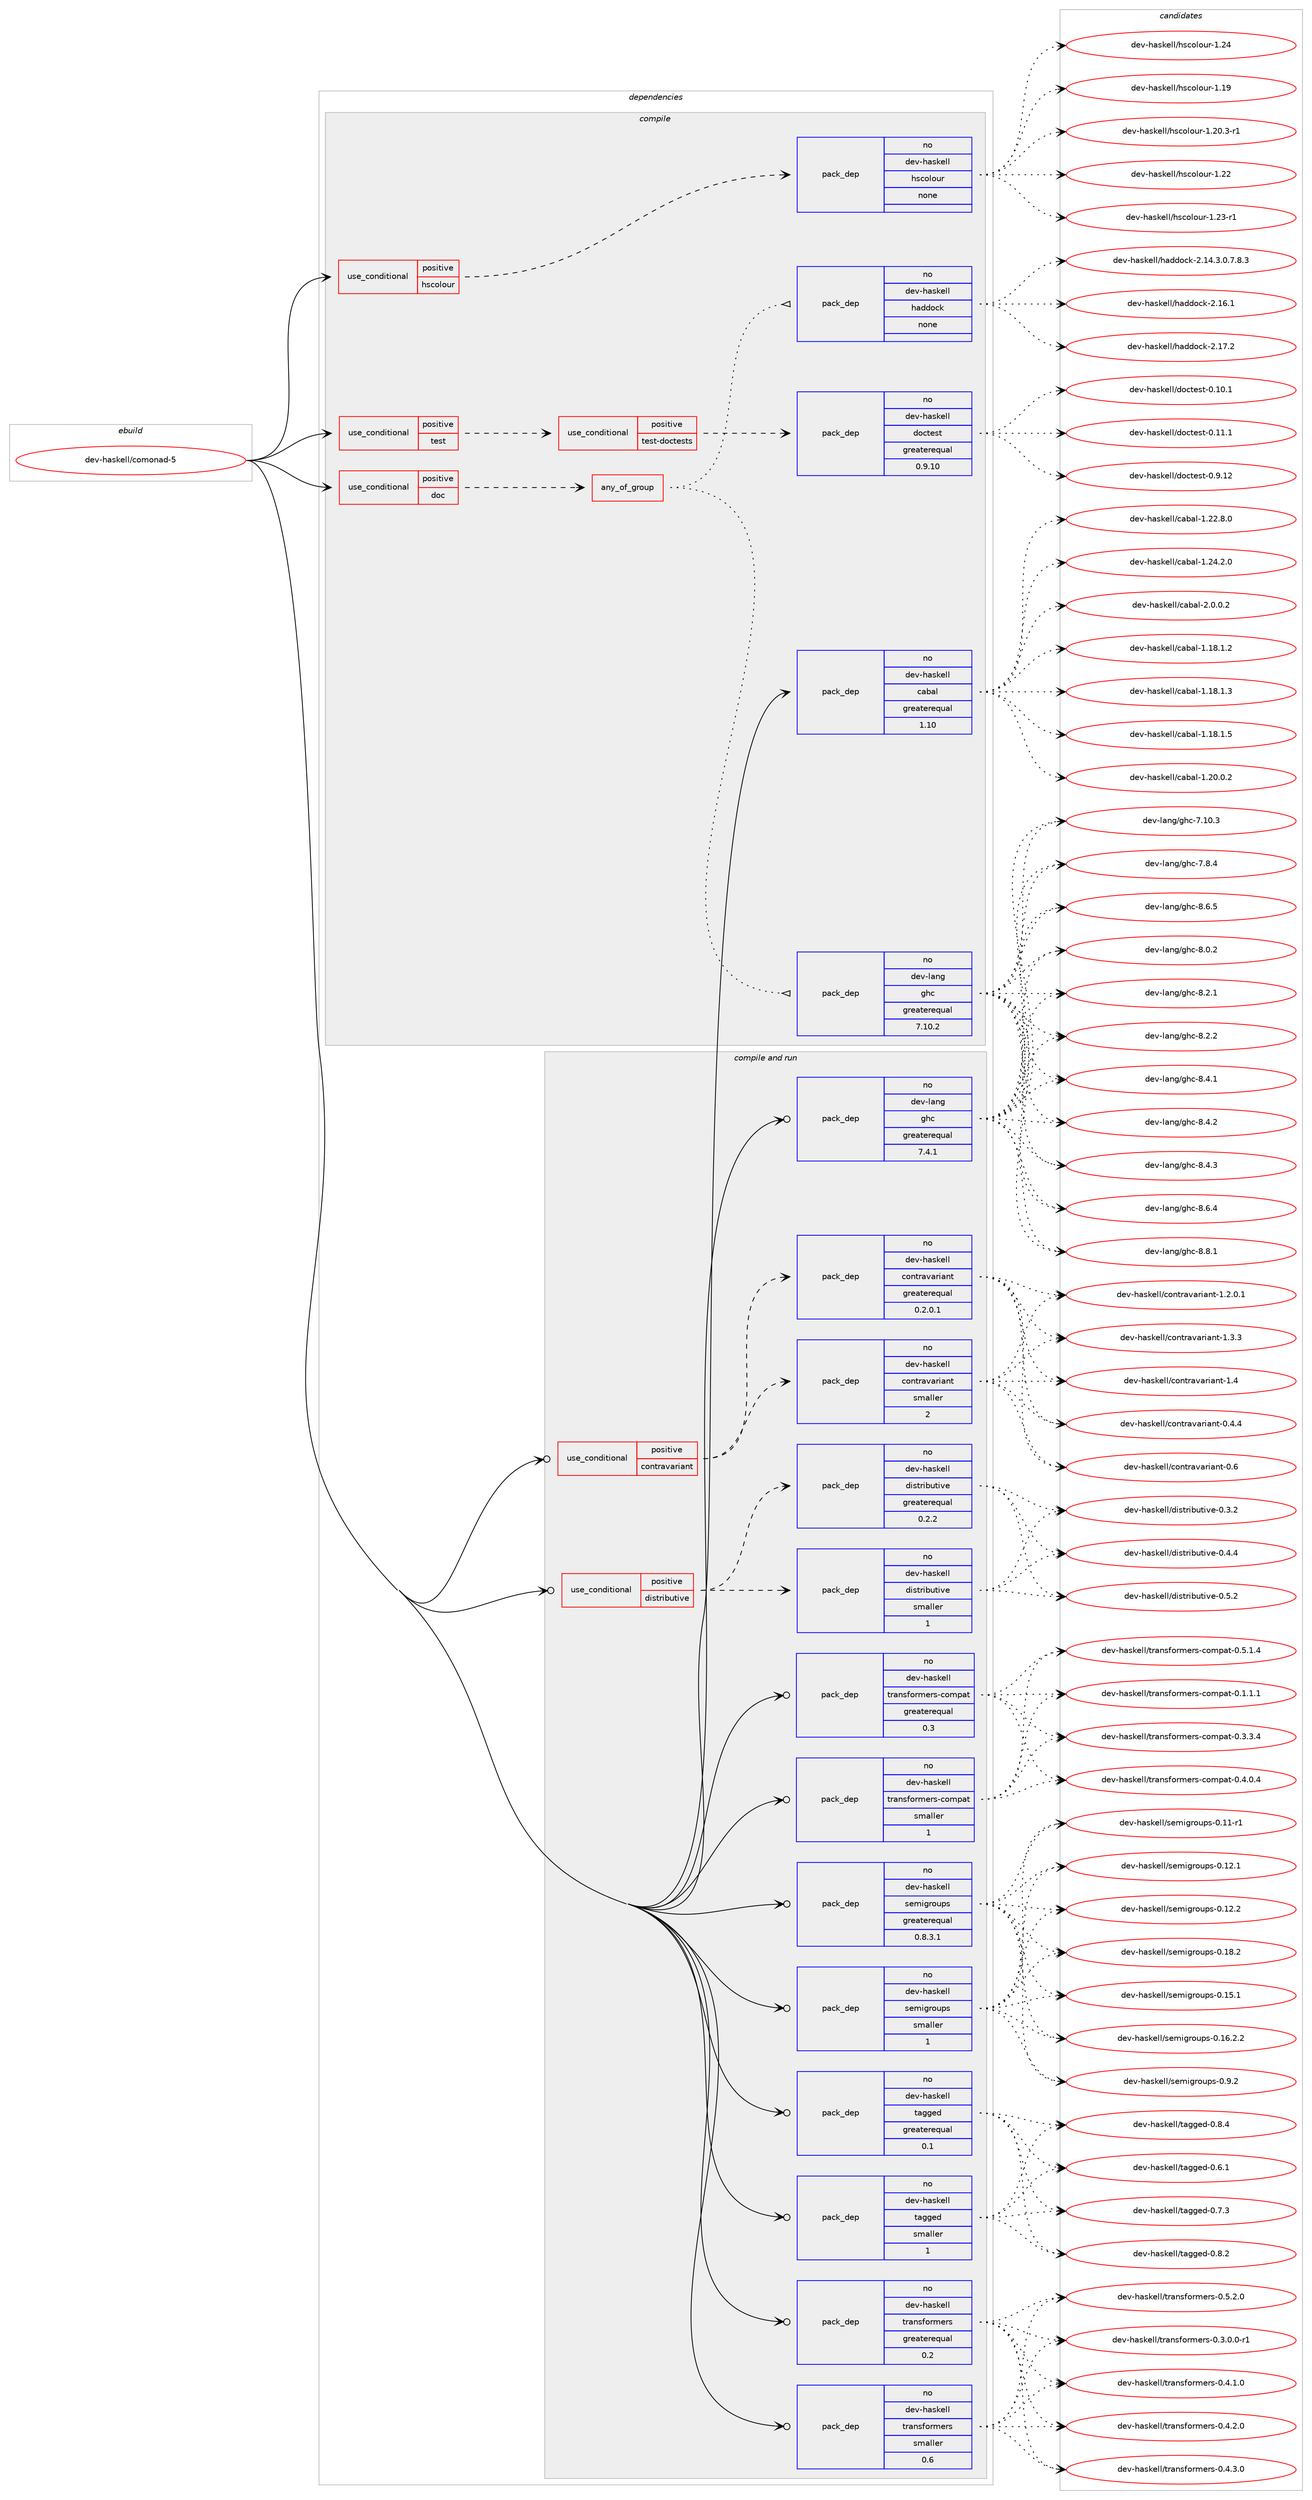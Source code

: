 digraph prolog {

# *************
# Graph options
# *************

newrank=true;
concentrate=true;
compound=true;
graph [rankdir=LR,fontname=Helvetica,fontsize=10,ranksep=1.5];#, ranksep=2.5, nodesep=0.2];
edge  [arrowhead=vee];
node  [fontname=Helvetica,fontsize=10];

# **********
# The ebuild
# **********

subgraph cluster_leftcol {
color=gray;
rank=same;
label=<<i>ebuild</i>>;
id [label="dev-haskell/comonad-5", color=red, width=4, href="../dev-haskell/comonad-5.svg"];
}

# ****************
# The dependencies
# ****************

subgraph cluster_midcol {
color=gray;
label=<<i>dependencies</i>>;
subgraph cluster_compile {
fillcolor="#eeeeee";
style=filled;
label=<<i>compile</i>>;
subgraph cond125213 {
dependency529341 [label=<<TABLE BORDER="0" CELLBORDER="1" CELLSPACING="0" CELLPADDING="4"><TR><TD ROWSPAN="3" CELLPADDING="10">use_conditional</TD></TR><TR><TD>positive</TD></TR><TR><TD>doc</TD></TR></TABLE>>, shape=none, color=red];
subgraph any9641 {
dependency529342 [label=<<TABLE BORDER="0" CELLBORDER="1" CELLSPACING="0" CELLPADDING="4"><TR><TD CELLPADDING="10">any_of_group</TD></TR></TABLE>>, shape=none, color=red];subgraph pack394130 {
dependency529343 [label=<<TABLE BORDER="0" CELLBORDER="1" CELLSPACING="0" CELLPADDING="4" WIDTH="220"><TR><TD ROWSPAN="6" CELLPADDING="30">pack_dep</TD></TR><TR><TD WIDTH="110">no</TD></TR><TR><TD>dev-haskell</TD></TR><TR><TD>haddock</TD></TR><TR><TD>none</TD></TR><TR><TD></TD></TR></TABLE>>, shape=none, color=blue];
}
dependency529342:e -> dependency529343:w [weight=20,style="dotted",arrowhead="oinv"];
subgraph pack394131 {
dependency529344 [label=<<TABLE BORDER="0" CELLBORDER="1" CELLSPACING="0" CELLPADDING="4" WIDTH="220"><TR><TD ROWSPAN="6" CELLPADDING="30">pack_dep</TD></TR><TR><TD WIDTH="110">no</TD></TR><TR><TD>dev-lang</TD></TR><TR><TD>ghc</TD></TR><TR><TD>greaterequal</TD></TR><TR><TD>7.10.2</TD></TR></TABLE>>, shape=none, color=blue];
}
dependency529342:e -> dependency529344:w [weight=20,style="dotted",arrowhead="oinv"];
}
dependency529341:e -> dependency529342:w [weight=20,style="dashed",arrowhead="vee"];
}
id:e -> dependency529341:w [weight=20,style="solid",arrowhead="vee"];
subgraph cond125214 {
dependency529345 [label=<<TABLE BORDER="0" CELLBORDER="1" CELLSPACING="0" CELLPADDING="4"><TR><TD ROWSPAN="3" CELLPADDING="10">use_conditional</TD></TR><TR><TD>positive</TD></TR><TR><TD>hscolour</TD></TR></TABLE>>, shape=none, color=red];
subgraph pack394132 {
dependency529346 [label=<<TABLE BORDER="0" CELLBORDER="1" CELLSPACING="0" CELLPADDING="4" WIDTH="220"><TR><TD ROWSPAN="6" CELLPADDING="30">pack_dep</TD></TR><TR><TD WIDTH="110">no</TD></TR><TR><TD>dev-haskell</TD></TR><TR><TD>hscolour</TD></TR><TR><TD>none</TD></TR><TR><TD></TD></TR></TABLE>>, shape=none, color=blue];
}
dependency529345:e -> dependency529346:w [weight=20,style="dashed",arrowhead="vee"];
}
id:e -> dependency529345:w [weight=20,style="solid",arrowhead="vee"];
subgraph cond125215 {
dependency529347 [label=<<TABLE BORDER="0" CELLBORDER="1" CELLSPACING="0" CELLPADDING="4"><TR><TD ROWSPAN="3" CELLPADDING="10">use_conditional</TD></TR><TR><TD>positive</TD></TR><TR><TD>test</TD></TR></TABLE>>, shape=none, color=red];
subgraph cond125216 {
dependency529348 [label=<<TABLE BORDER="0" CELLBORDER="1" CELLSPACING="0" CELLPADDING="4"><TR><TD ROWSPAN="3" CELLPADDING="10">use_conditional</TD></TR><TR><TD>positive</TD></TR><TR><TD>test-doctests</TD></TR></TABLE>>, shape=none, color=red];
subgraph pack394133 {
dependency529349 [label=<<TABLE BORDER="0" CELLBORDER="1" CELLSPACING="0" CELLPADDING="4" WIDTH="220"><TR><TD ROWSPAN="6" CELLPADDING="30">pack_dep</TD></TR><TR><TD WIDTH="110">no</TD></TR><TR><TD>dev-haskell</TD></TR><TR><TD>doctest</TD></TR><TR><TD>greaterequal</TD></TR><TR><TD>0.9.10</TD></TR></TABLE>>, shape=none, color=blue];
}
dependency529348:e -> dependency529349:w [weight=20,style="dashed",arrowhead="vee"];
}
dependency529347:e -> dependency529348:w [weight=20,style="dashed",arrowhead="vee"];
}
id:e -> dependency529347:w [weight=20,style="solid",arrowhead="vee"];
subgraph pack394134 {
dependency529350 [label=<<TABLE BORDER="0" CELLBORDER="1" CELLSPACING="0" CELLPADDING="4" WIDTH="220"><TR><TD ROWSPAN="6" CELLPADDING="30">pack_dep</TD></TR><TR><TD WIDTH="110">no</TD></TR><TR><TD>dev-haskell</TD></TR><TR><TD>cabal</TD></TR><TR><TD>greaterequal</TD></TR><TR><TD>1.10</TD></TR></TABLE>>, shape=none, color=blue];
}
id:e -> dependency529350:w [weight=20,style="solid",arrowhead="vee"];
}
subgraph cluster_compileandrun {
fillcolor="#eeeeee";
style=filled;
label=<<i>compile and run</i>>;
subgraph cond125217 {
dependency529351 [label=<<TABLE BORDER="0" CELLBORDER="1" CELLSPACING="0" CELLPADDING="4"><TR><TD ROWSPAN="3" CELLPADDING="10">use_conditional</TD></TR><TR><TD>positive</TD></TR><TR><TD>contravariant</TD></TR></TABLE>>, shape=none, color=red];
subgraph pack394135 {
dependency529352 [label=<<TABLE BORDER="0" CELLBORDER="1" CELLSPACING="0" CELLPADDING="4" WIDTH="220"><TR><TD ROWSPAN="6" CELLPADDING="30">pack_dep</TD></TR><TR><TD WIDTH="110">no</TD></TR><TR><TD>dev-haskell</TD></TR><TR><TD>contravariant</TD></TR><TR><TD>greaterequal</TD></TR><TR><TD>0.2.0.1</TD></TR></TABLE>>, shape=none, color=blue];
}
dependency529351:e -> dependency529352:w [weight=20,style="dashed",arrowhead="vee"];
subgraph pack394136 {
dependency529353 [label=<<TABLE BORDER="0" CELLBORDER="1" CELLSPACING="0" CELLPADDING="4" WIDTH="220"><TR><TD ROWSPAN="6" CELLPADDING="30">pack_dep</TD></TR><TR><TD WIDTH="110">no</TD></TR><TR><TD>dev-haskell</TD></TR><TR><TD>contravariant</TD></TR><TR><TD>smaller</TD></TR><TR><TD>2</TD></TR></TABLE>>, shape=none, color=blue];
}
dependency529351:e -> dependency529353:w [weight=20,style="dashed",arrowhead="vee"];
}
id:e -> dependency529351:w [weight=20,style="solid",arrowhead="odotvee"];
subgraph cond125218 {
dependency529354 [label=<<TABLE BORDER="0" CELLBORDER="1" CELLSPACING="0" CELLPADDING="4"><TR><TD ROWSPAN="3" CELLPADDING="10">use_conditional</TD></TR><TR><TD>positive</TD></TR><TR><TD>distributive</TD></TR></TABLE>>, shape=none, color=red];
subgraph pack394137 {
dependency529355 [label=<<TABLE BORDER="0" CELLBORDER="1" CELLSPACING="0" CELLPADDING="4" WIDTH="220"><TR><TD ROWSPAN="6" CELLPADDING="30">pack_dep</TD></TR><TR><TD WIDTH="110">no</TD></TR><TR><TD>dev-haskell</TD></TR><TR><TD>distributive</TD></TR><TR><TD>greaterequal</TD></TR><TR><TD>0.2.2</TD></TR></TABLE>>, shape=none, color=blue];
}
dependency529354:e -> dependency529355:w [weight=20,style="dashed",arrowhead="vee"];
subgraph pack394138 {
dependency529356 [label=<<TABLE BORDER="0" CELLBORDER="1" CELLSPACING="0" CELLPADDING="4" WIDTH="220"><TR><TD ROWSPAN="6" CELLPADDING="30">pack_dep</TD></TR><TR><TD WIDTH="110">no</TD></TR><TR><TD>dev-haskell</TD></TR><TR><TD>distributive</TD></TR><TR><TD>smaller</TD></TR><TR><TD>1</TD></TR></TABLE>>, shape=none, color=blue];
}
dependency529354:e -> dependency529356:w [weight=20,style="dashed",arrowhead="vee"];
}
id:e -> dependency529354:w [weight=20,style="solid",arrowhead="odotvee"];
subgraph pack394139 {
dependency529357 [label=<<TABLE BORDER="0" CELLBORDER="1" CELLSPACING="0" CELLPADDING="4" WIDTH="220"><TR><TD ROWSPAN="6" CELLPADDING="30">pack_dep</TD></TR><TR><TD WIDTH="110">no</TD></TR><TR><TD>dev-haskell</TD></TR><TR><TD>semigroups</TD></TR><TR><TD>greaterequal</TD></TR><TR><TD>0.8.3.1</TD></TR></TABLE>>, shape=none, color=blue];
}
id:e -> dependency529357:w [weight=20,style="solid",arrowhead="odotvee"];
subgraph pack394140 {
dependency529358 [label=<<TABLE BORDER="0" CELLBORDER="1" CELLSPACING="0" CELLPADDING="4" WIDTH="220"><TR><TD ROWSPAN="6" CELLPADDING="30">pack_dep</TD></TR><TR><TD WIDTH="110">no</TD></TR><TR><TD>dev-haskell</TD></TR><TR><TD>semigroups</TD></TR><TR><TD>smaller</TD></TR><TR><TD>1</TD></TR></TABLE>>, shape=none, color=blue];
}
id:e -> dependency529358:w [weight=20,style="solid",arrowhead="odotvee"];
subgraph pack394141 {
dependency529359 [label=<<TABLE BORDER="0" CELLBORDER="1" CELLSPACING="0" CELLPADDING="4" WIDTH="220"><TR><TD ROWSPAN="6" CELLPADDING="30">pack_dep</TD></TR><TR><TD WIDTH="110">no</TD></TR><TR><TD>dev-haskell</TD></TR><TR><TD>tagged</TD></TR><TR><TD>greaterequal</TD></TR><TR><TD>0.1</TD></TR></TABLE>>, shape=none, color=blue];
}
id:e -> dependency529359:w [weight=20,style="solid",arrowhead="odotvee"];
subgraph pack394142 {
dependency529360 [label=<<TABLE BORDER="0" CELLBORDER="1" CELLSPACING="0" CELLPADDING="4" WIDTH="220"><TR><TD ROWSPAN="6" CELLPADDING="30">pack_dep</TD></TR><TR><TD WIDTH="110">no</TD></TR><TR><TD>dev-haskell</TD></TR><TR><TD>tagged</TD></TR><TR><TD>smaller</TD></TR><TR><TD>1</TD></TR></TABLE>>, shape=none, color=blue];
}
id:e -> dependency529360:w [weight=20,style="solid",arrowhead="odotvee"];
subgraph pack394143 {
dependency529361 [label=<<TABLE BORDER="0" CELLBORDER="1" CELLSPACING="0" CELLPADDING="4" WIDTH="220"><TR><TD ROWSPAN="6" CELLPADDING="30">pack_dep</TD></TR><TR><TD WIDTH="110">no</TD></TR><TR><TD>dev-haskell</TD></TR><TR><TD>transformers</TD></TR><TR><TD>greaterequal</TD></TR><TR><TD>0.2</TD></TR></TABLE>>, shape=none, color=blue];
}
id:e -> dependency529361:w [weight=20,style="solid",arrowhead="odotvee"];
subgraph pack394144 {
dependency529362 [label=<<TABLE BORDER="0" CELLBORDER="1" CELLSPACING="0" CELLPADDING="4" WIDTH="220"><TR><TD ROWSPAN="6" CELLPADDING="30">pack_dep</TD></TR><TR><TD WIDTH="110">no</TD></TR><TR><TD>dev-haskell</TD></TR><TR><TD>transformers</TD></TR><TR><TD>smaller</TD></TR><TR><TD>0.6</TD></TR></TABLE>>, shape=none, color=blue];
}
id:e -> dependency529362:w [weight=20,style="solid",arrowhead="odotvee"];
subgraph pack394145 {
dependency529363 [label=<<TABLE BORDER="0" CELLBORDER="1" CELLSPACING="0" CELLPADDING="4" WIDTH="220"><TR><TD ROWSPAN="6" CELLPADDING="30">pack_dep</TD></TR><TR><TD WIDTH="110">no</TD></TR><TR><TD>dev-haskell</TD></TR><TR><TD>transformers-compat</TD></TR><TR><TD>greaterequal</TD></TR><TR><TD>0.3</TD></TR></TABLE>>, shape=none, color=blue];
}
id:e -> dependency529363:w [weight=20,style="solid",arrowhead="odotvee"];
subgraph pack394146 {
dependency529364 [label=<<TABLE BORDER="0" CELLBORDER="1" CELLSPACING="0" CELLPADDING="4" WIDTH="220"><TR><TD ROWSPAN="6" CELLPADDING="30">pack_dep</TD></TR><TR><TD WIDTH="110">no</TD></TR><TR><TD>dev-haskell</TD></TR><TR><TD>transformers-compat</TD></TR><TR><TD>smaller</TD></TR><TR><TD>1</TD></TR></TABLE>>, shape=none, color=blue];
}
id:e -> dependency529364:w [weight=20,style="solid",arrowhead="odotvee"];
subgraph pack394147 {
dependency529365 [label=<<TABLE BORDER="0" CELLBORDER="1" CELLSPACING="0" CELLPADDING="4" WIDTH="220"><TR><TD ROWSPAN="6" CELLPADDING="30">pack_dep</TD></TR><TR><TD WIDTH="110">no</TD></TR><TR><TD>dev-lang</TD></TR><TR><TD>ghc</TD></TR><TR><TD>greaterequal</TD></TR><TR><TD>7.4.1</TD></TR></TABLE>>, shape=none, color=blue];
}
id:e -> dependency529365:w [weight=20,style="solid",arrowhead="odotvee"];
}
subgraph cluster_run {
fillcolor="#eeeeee";
style=filled;
label=<<i>run</i>>;
}
}

# **************
# The candidates
# **************

subgraph cluster_choices {
rank=same;
color=gray;
label=<<i>candidates</i>>;

subgraph choice394130 {
color=black;
nodesep=1;
choice1001011184510497115107101108108471049710010011199107455046495246514648465546564651 [label="dev-haskell/haddock-2.14.3.0.7.8.3", color=red, width=4,href="../dev-haskell/haddock-2.14.3.0.7.8.3.svg"];
choice100101118451049711510710110810847104971001001119910745504649544649 [label="dev-haskell/haddock-2.16.1", color=red, width=4,href="../dev-haskell/haddock-2.16.1.svg"];
choice100101118451049711510710110810847104971001001119910745504649554650 [label="dev-haskell/haddock-2.17.2", color=red, width=4,href="../dev-haskell/haddock-2.17.2.svg"];
dependency529343:e -> choice1001011184510497115107101108108471049710010011199107455046495246514648465546564651:w [style=dotted,weight="100"];
dependency529343:e -> choice100101118451049711510710110810847104971001001119910745504649544649:w [style=dotted,weight="100"];
dependency529343:e -> choice100101118451049711510710110810847104971001001119910745504649554650:w [style=dotted,weight="100"];
}
subgraph choice394131 {
color=black;
nodesep=1;
choice1001011184510897110103471031049945554649484651 [label="dev-lang/ghc-7.10.3", color=red, width=4,href="../dev-lang/ghc-7.10.3.svg"];
choice10010111845108971101034710310499455546564652 [label="dev-lang/ghc-7.8.4", color=red, width=4,href="../dev-lang/ghc-7.8.4.svg"];
choice10010111845108971101034710310499455646484650 [label="dev-lang/ghc-8.0.2", color=red, width=4,href="../dev-lang/ghc-8.0.2.svg"];
choice10010111845108971101034710310499455646504649 [label="dev-lang/ghc-8.2.1", color=red, width=4,href="../dev-lang/ghc-8.2.1.svg"];
choice10010111845108971101034710310499455646504650 [label="dev-lang/ghc-8.2.2", color=red, width=4,href="../dev-lang/ghc-8.2.2.svg"];
choice10010111845108971101034710310499455646524649 [label="dev-lang/ghc-8.4.1", color=red, width=4,href="../dev-lang/ghc-8.4.1.svg"];
choice10010111845108971101034710310499455646524650 [label="dev-lang/ghc-8.4.2", color=red, width=4,href="../dev-lang/ghc-8.4.2.svg"];
choice10010111845108971101034710310499455646524651 [label="dev-lang/ghc-8.4.3", color=red, width=4,href="../dev-lang/ghc-8.4.3.svg"];
choice10010111845108971101034710310499455646544652 [label="dev-lang/ghc-8.6.4", color=red, width=4,href="../dev-lang/ghc-8.6.4.svg"];
choice10010111845108971101034710310499455646544653 [label="dev-lang/ghc-8.6.5", color=red, width=4,href="../dev-lang/ghc-8.6.5.svg"];
choice10010111845108971101034710310499455646564649 [label="dev-lang/ghc-8.8.1", color=red, width=4,href="../dev-lang/ghc-8.8.1.svg"];
dependency529344:e -> choice1001011184510897110103471031049945554649484651:w [style=dotted,weight="100"];
dependency529344:e -> choice10010111845108971101034710310499455546564652:w [style=dotted,weight="100"];
dependency529344:e -> choice10010111845108971101034710310499455646484650:w [style=dotted,weight="100"];
dependency529344:e -> choice10010111845108971101034710310499455646504649:w [style=dotted,weight="100"];
dependency529344:e -> choice10010111845108971101034710310499455646504650:w [style=dotted,weight="100"];
dependency529344:e -> choice10010111845108971101034710310499455646524649:w [style=dotted,weight="100"];
dependency529344:e -> choice10010111845108971101034710310499455646524650:w [style=dotted,weight="100"];
dependency529344:e -> choice10010111845108971101034710310499455646524651:w [style=dotted,weight="100"];
dependency529344:e -> choice10010111845108971101034710310499455646544652:w [style=dotted,weight="100"];
dependency529344:e -> choice10010111845108971101034710310499455646544653:w [style=dotted,weight="100"];
dependency529344:e -> choice10010111845108971101034710310499455646564649:w [style=dotted,weight="100"];
}
subgraph choice394132 {
color=black;
nodesep=1;
choice100101118451049711510710110810847104115991111081111171144549464957 [label="dev-haskell/hscolour-1.19", color=red, width=4,href="../dev-haskell/hscolour-1.19.svg"];
choice10010111845104971151071011081084710411599111108111117114454946504846514511449 [label="dev-haskell/hscolour-1.20.3-r1", color=red, width=4,href="../dev-haskell/hscolour-1.20.3-r1.svg"];
choice100101118451049711510710110810847104115991111081111171144549465050 [label="dev-haskell/hscolour-1.22", color=red, width=4,href="../dev-haskell/hscolour-1.22.svg"];
choice1001011184510497115107101108108471041159911110811111711445494650514511449 [label="dev-haskell/hscolour-1.23-r1", color=red, width=4,href="../dev-haskell/hscolour-1.23-r1.svg"];
choice100101118451049711510710110810847104115991111081111171144549465052 [label="dev-haskell/hscolour-1.24", color=red, width=4,href="../dev-haskell/hscolour-1.24.svg"];
dependency529346:e -> choice100101118451049711510710110810847104115991111081111171144549464957:w [style=dotted,weight="100"];
dependency529346:e -> choice10010111845104971151071011081084710411599111108111117114454946504846514511449:w [style=dotted,weight="100"];
dependency529346:e -> choice100101118451049711510710110810847104115991111081111171144549465050:w [style=dotted,weight="100"];
dependency529346:e -> choice1001011184510497115107101108108471041159911110811111711445494650514511449:w [style=dotted,weight="100"];
dependency529346:e -> choice100101118451049711510710110810847104115991111081111171144549465052:w [style=dotted,weight="100"];
}
subgraph choice394133 {
color=black;
nodesep=1;
choice1001011184510497115107101108108471001119911610111511645484649484649 [label="dev-haskell/doctest-0.10.1", color=red, width=4,href="../dev-haskell/doctest-0.10.1.svg"];
choice1001011184510497115107101108108471001119911610111511645484649494649 [label="dev-haskell/doctest-0.11.1", color=red, width=4,href="../dev-haskell/doctest-0.11.1.svg"];
choice1001011184510497115107101108108471001119911610111511645484657464950 [label="dev-haskell/doctest-0.9.12", color=red, width=4,href="../dev-haskell/doctest-0.9.12.svg"];
dependency529349:e -> choice1001011184510497115107101108108471001119911610111511645484649484649:w [style=dotted,weight="100"];
dependency529349:e -> choice1001011184510497115107101108108471001119911610111511645484649494649:w [style=dotted,weight="100"];
dependency529349:e -> choice1001011184510497115107101108108471001119911610111511645484657464950:w [style=dotted,weight="100"];
}
subgraph choice394134 {
color=black;
nodesep=1;
choice10010111845104971151071011081084799979897108454946495646494650 [label="dev-haskell/cabal-1.18.1.2", color=red, width=4,href="../dev-haskell/cabal-1.18.1.2.svg"];
choice10010111845104971151071011081084799979897108454946495646494651 [label="dev-haskell/cabal-1.18.1.3", color=red, width=4,href="../dev-haskell/cabal-1.18.1.3.svg"];
choice10010111845104971151071011081084799979897108454946495646494653 [label="dev-haskell/cabal-1.18.1.5", color=red, width=4,href="../dev-haskell/cabal-1.18.1.5.svg"];
choice10010111845104971151071011081084799979897108454946504846484650 [label="dev-haskell/cabal-1.20.0.2", color=red, width=4,href="../dev-haskell/cabal-1.20.0.2.svg"];
choice10010111845104971151071011081084799979897108454946505046564648 [label="dev-haskell/cabal-1.22.8.0", color=red, width=4,href="../dev-haskell/cabal-1.22.8.0.svg"];
choice10010111845104971151071011081084799979897108454946505246504648 [label="dev-haskell/cabal-1.24.2.0", color=red, width=4,href="../dev-haskell/cabal-1.24.2.0.svg"];
choice100101118451049711510710110810847999798971084550464846484650 [label="dev-haskell/cabal-2.0.0.2", color=red, width=4,href="../dev-haskell/cabal-2.0.0.2.svg"];
dependency529350:e -> choice10010111845104971151071011081084799979897108454946495646494650:w [style=dotted,weight="100"];
dependency529350:e -> choice10010111845104971151071011081084799979897108454946495646494651:w [style=dotted,weight="100"];
dependency529350:e -> choice10010111845104971151071011081084799979897108454946495646494653:w [style=dotted,weight="100"];
dependency529350:e -> choice10010111845104971151071011081084799979897108454946504846484650:w [style=dotted,weight="100"];
dependency529350:e -> choice10010111845104971151071011081084799979897108454946505046564648:w [style=dotted,weight="100"];
dependency529350:e -> choice10010111845104971151071011081084799979897108454946505246504648:w [style=dotted,weight="100"];
dependency529350:e -> choice100101118451049711510710110810847999798971084550464846484650:w [style=dotted,weight="100"];
}
subgraph choice394135 {
color=black;
nodesep=1;
choice10010111845104971151071011081084799111110116114971189711410597110116454846524652 [label="dev-haskell/contravariant-0.4.4", color=red, width=4,href="../dev-haskell/contravariant-0.4.4.svg"];
choice1001011184510497115107101108108479911111011611497118971141059711011645484654 [label="dev-haskell/contravariant-0.6", color=red, width=4,href="../dev-haskell/contravariant-0.6.svg"];
choice100101118451049711510710110810847991111101161149711897114105971101164549465046484649 [label="dev-haskell/contravariant-1.2.0.1", color=red, width=4,href="../dev-haskell/contravariant-1.2.0.1.svg"];
choice10010111845104971151071011081084799111110116114971189711410597110116454946514651 [label="dev-haskell/contravariant-1.3.3", color=red, width=4,href="../dev-haskell/contravariant-1.3.3.svg"];
choice1001011184510497115107101108108479911111011611497118971141059711011645494652 [label="dev-haskell/contravariant-1.4", color=red, width=4,href="../dev-haskell/contravariant-1.4.svg"];
dependency529352:e -> choice10010111845104971151071011081084799111110116114971189711410597110116454846524652:w [style=dotted,weight="100"];
dependency529352:e -> choice1001011184510497115107101108108479911111011611497118971141059711011645484654:w [style=dotted,weight="100"];
dependency529352:e -> choice100101118451049711510710110810847991111101161149711897114105971101164549465046484649:w [style=dotted,weight="100"];
dependency529352:e -> choice10010111845104971151071011081084799111110116114971189711410597110116454946514651:w [style=dotted,weight="100"];
dependency529352:e -> choice1001011184510497115107101108108479911111011611497118971141059711011645494652:w [style=dotted,weight="100"];
}
subgraph choice394136 {
color=black;
nodesep=1;
choice10010111845104971151071011081084799111110116114971189711410597110116454846524652 [label="dev-haskell/contravariant-0.4.4", color=red, width=4,href="../dev-haskell/contravariant-0.4.4.svg"];
choice1001011184510497115107101108108479911111011611497118971141059711011645484654 [label="dev-haskell/contravariant-0.6", color=red, width=4,href="../dev-haskell/contravariant-0.6.svg"];
choice100101118451049711510710110810847991111101161149711897114105971101164549465046484649 [label="dev-haskell/contravariant-1.2.0.1", color=red, width=4,href="../dev-haskell/contravariant-1.2.0.1.svg"];
choice10010111845104971151071011081084799111110116114971189711410597110116454946514651 [label="dev-haskell/contravariant-1.3.3", color=red, width=4,href="../dev-haskell/contravariant-1.3.3.svg"];
choice1001011184510497115107101108108479911111011611497118971141059711011645494652 [label="dev-haskell/contravariant-1.4", color=red, width=4,href="../dev-haskell/contravariant-1.4.svg"];
dependency529353:e -> choice10010111845104971151071011081084799111110116114971189711410597110116454846524652:w [style=dotted,weight="100"];
dependency529353:e -> choice1001011184510497115107101108108479911111011611497118971141059711011645484654:w [style=dotted,weight="100"];
dependency529353:e -> choice100101118451049711510710110810847991111101161149711897114105971101164549465046484649:w [style=dotted,weight="100"];
dependency529353:e -> choice10010111845104971151071011081084799111110116114971189711410597110116454946514651:w [style=dotted,weight="100"];
dependency529353:e -> choice1001011184510497115107101108108479911111011611497118971141059711011645494652:w [style=dotted,weight="100"];
}
subgraph choice394137 {
color=black;
nodesep=1;
choice10010111845104971151071011081084710010511511611410598117116105118101454846514650 [label="dev-haskell/distributive-0.3.2", color=red, width=4,href="../dev-haskell/distributive-0.3.2.svg"];
choice10010111845104971151071011081084710010511511611410598117116105118101454846524652 [label="dev-haskell/distributive-0.4.4", color=red, width=4,href="../dev-haskell/distributive-0.4.4.svg"];
choice10010111845104971151071011081084710010511511611410598117116105118101454846534650 [label="dev-haskell/distributive-0.5.2", color=red, width=4,href="../dev-haskell/distributive-0.5.2.svg"];
dependency529355:e -> choice10010111845104971151071011081084710010511511611410598117116105118101454846514650:w [style=dotted,weight="100"];
dependency529355:e -> choice10010111845104971151071011081084710010511511611410598117116105118101454846524652:w [style=dotted,weight="100"];
dependency529355:e -> choice10010111845104971151071011081084710010511511611410598117116105118101454846534650:w [style=dotted,weight="100"];
}
subgraph choice394138 {
color=black;
nodesep=1;
choice10010111845104971151071011081084710010511511611410598117116105118101454846514650 [label="dev-haskell/distributive-0.3.2", color=red, width=4,href="../dev-haskell/distributive-0.3.2.svg"];
choice10010111845104971151071011081084710010511511611410598117116105118101454846524652 [label="dev-haskell/distributive-0.4.4", color=red, width=4,href="../dev-haskell/distributive-0.4.4.svg"];
choice10010111845104971151071011081084710010511511611410598117116105118101454846534650 [label="dev-haskell/distributive-0.5.2", color=red, width=4,href="../dev-haskell/distributive-0.5.2.svg"];
dependency529356:e -> choice10010111845104971151071011081084710010511511611410598117116105118101454846514650:w [style=dotted,weight="100"];
dependency529356:e -> choice10010111845104971151071011081084710010511511611410598117116105118101454846524652:w [style=dotted,weight="100"];
dependency529356:e -> choice10010111845104971151071011081084710010511511611410598117116105118101454846534650:w [style=dotted,weight="100"];
}
subgraph choice394139 {
color=black;
nodesep=1;
choice10010111845104971151071011081084711510110910510311411111711211545484649494511449 [label="dev-haskell/semigroups-0.11-r1", color=red, width=4,href="../dev-haskell/semigroups-0.11-r1.svg"];
choice10010111845104971151071011081084711510110910510311411111711211545484649504649 [label="dev-haskell/semigroups-0.12.1", color=red, width=4,href="../dev-haskell/semigroups-0.12.1.svg"];
choice10010111845104971151071011081084711510110910510311411111711211545484649504650 [label="dev-haskell/semigroups-0.12.2", color=red, width=4,href="../dev-haskell/semigroups-0.12.2.svg"];
choice10010111845104971151071011081084711510110910510311411111711211545484649534649 [label="dev-haskell/semigroups-0.15.1", color=red, width=4,href="../dev-haskell/semigroups-0.15.1.svg"];
choice100101118451049711510710110810847115101109105103114111117112115454846495446504650 [label="dev-haskell/semigroups-0.16.2.2", color=red, width=4,href="../dev-haskell/semigroups-0.16.2.2.svg"];
choice10010111845104971151071011081084711510110910510311411111711211545484649564650 [label="dev-haskell/semigroups-0.18.2", color=red, width=4,href="../dev-haskell/semigroups-0.18.2.svg"];
choice100101118451049711510710110810847115101109105103114111117112115454846574650 [label="dev-haskell/semigroups-0.9.2", color=red, width=4,href="../dev-haskell/semigroups-0.9.2.svg"];
dependency529357:e -> choice10010111845104971151071011081084711510110910510311411111711211545484649494511449:w [style=dotted,weight="100"];
dependency529357:e -> choice10010111845104971151071011081084711510110910510311411111711211545484649504649:w [style=dotted,weight="100"];
dependency529357:e -> choice10010111845104971151071011081084711510110910510311411111711211545484649504650:w [style=dotted,weight="100"];
dependency529357:e -> choice10010111845104971151071011081084711510110910510311411111711211545484649534649:w [style=dotted,weight="100"];
dependency529357:e -> choice100101118451049711510710110810847115101109105103114111117112115454846495446504650:w [style=dotted,weight="100"];
dependency529357:e -> choice10010111845104971151071011081084711510110910510311411111711211545484649564650:w [style=dotted,weight="100"];
dependency529357:e -> choice100101118451049711510710110810847115101109105103114111117112115454846574650:w [style=dotted,weight="100"];
}
subgraph choice394140 {
color=black;
nodesep=1;
choice10010111845104971151071011081084711510110910510311411111711211545484649494511449 [label="dev-haskell/semigroups-0.11-r1", color=red, width=4,href="../dev-haskell/semigroups-0.11-r1.svg"];
choice10010111845104971151071011081084711510110910510311411111711211545484649504649 [label="dev-haskell/semigroups-0.12.1", color=red, width=4,href="../dev-haskell/semigroups-0.12.1.svg"];
choice10010111845104971151071011081084711510110910510311411111711211545484649504650 [label="dev-haskell/semigroups-0.12.2", color=red, width=4,href="../dev-haskell/semigroups-0.12.2.svg"];
choice10010111845104971151071011081084711510110910510311411111711211545484649534649 [label="dev-haskell/semigroups-0.15.1", color=red, width=4,href="../dev-haskell/semigroups-0.15.1.svg"];
choice100101118451049711510710110810847115101109105103114111117112115454846495446504650 [label="dev-haskell/semigroups-0.16.2.2", color=red, width=4,href="../dev-haskell/semigroups-0.16.2.2.svg"];
choice10010111845104971151071011081084711510110910510311411111711211545484649564650 [label="dev-haskell/semigroups-0.18.2", color=red, width=4,href="../dev-haskell/semigroups-0.18.2.svg"];
choice100101118451049711510710110810847115101109105103114111117112115454846574650 [label="dev-haskell/semigroups-0.9.2", color=red, width=4,href="../dev-haskell/semigroups-0.9.2.svg"];
dependency529358:e -> choice10010111845104971151071011081084711510110910510311411111711211545484649494511449:w [style=dotted,weight="100"];
dependency529358:e -> choice10010111845104971151071011081084711510110910510311411111711211545484649504649:w [style=dotted,weight="100"];
dependency529358:e -> choice10010111845104971151071011081084711510110910510311411111711211545484649504650:w [style=dotted,weight="100"];
dependency529358:e -> choice10010111845104971151071011081084711510110910510311411111711211545484649534649:w [style=dotted,weight="100"];
dependency529358:e -> choice100101118451049711510710110810847115101109105103114111117112115454846495446504650:w [style=dotted,weight="100"];
dependency529358:e -> choice10010111845104971151071011081084711510110910510311411111711211545484649564650:w [style=dotted,weight="100"];
dependency529358:e -> choice100101118451049711510710110810847115101109105103114111117112115454846574650:w [style=dotted,weight="100"];
}
subgraph choice394141 {
color=black;
nodesep=1;
choice10010111845104971151071011081084711697103103101100454846544649 [label="dev-haskell/tagged-0.6.1", color=red, width=4,href="../dev-haskell/tagged-0.6.1.svg"];
choice10010111845104971151071011081084711697103103101100454846554651 [label="dev-haskell/tagged-0.7.3", color=red, width=4,href="../dev-haskell/tagged-0.7.3.svg"];
choice10010111845104971151071011081084711697103103101100454846564650 [label="dev-haskell/tagged-0.8.2", color=red, width=4,href="../dev-haskell/tagged-0.8.2.svg"];
choice10010111845104971151071011081084711697103103101100454846564652 [label="dev-haskell/tagged-0.8.4", color=red, width=4,href="../dev-haskell/tagged-0.8.4.svg"];
dependency529359:e -> choice10010111845104971151071011081084711697103103101100454846544649:w [style=dotted,weight="100"];
dependency529359:e -> choice10010111845104971151071011081084711697103103101100454846554651:w [style=dotted,weight="100"];
dependency529359:e -> choice10010111845104971151071011081084711697103103101100454846564650:w [style=dotted,weight="100"];
dependency529359:e -> choice10010111845104971151071011081084711697103103101100454846564652:w [style=dotted,weight="100"];
}
subgraph choice394142 {
color=black;
nodesep=1;
choice10010111845104971151071011081084711697103103101100454846544649 [label="dev-haskell/tagged-0.6.1", color=red, width=4,href="../dev-haskell/tagged-0.6.1.svg"];
choice10010111845104971151071011081084711697103103101100454846554651 [label="dev-haskell/tagged-0.7.3", color=red, width=4,href="../dev-haskell/tagged-0.7.3.svg"];
choice10010111845104971151071011081084711697103103101100454846564650 [label="dev-haskell/tagged-0.8.2", color=red, width=4,href="../dev-haskell/tagged-0.8.2.svg"];
choice10010111845104971151071011081084711697103103101100454846564652 [label="dev-haskell/tagged-0.8.4", color=red, width=4,href="../dev-haskell/tagged-0.8.4.svg"];
dependency529360:e -> choice10010111845104971151071011081084711697103103101100454846544649:w [style=dotted,weight="100"];
dependency529360:e -> choice10010111845104971151071011081084711697103103101100454846554651:w [style=dotted,weight="100"];
dependency529360:e -> choice10010111845104971151071011081084711697103103101100454846564650:w [style=dotted,weight="100"];
dependency529360:e -> choice10010111845104971151071011081084711697103103101100454846564652:w [style=dotted,weight="100"];
}
subgraph choice394143 {
color=black;
nodesep=1;
choice1001011184510497115107101108108471161149711011510211111410910111411545484651464846484511449 [label="dev-haskell/transformers-0.3.0.0-r1", color=red, width=4,href="../dev-haskell/transformers-0.3.0.0-r1.svg"];
choice100101118451049711510710110810847116114971101151021111141091011141154548465246494648 [label="dev-haskell/transformers-0.4.1.0", color=red, width=4,href="../dev-haskell/transformers-0.4.1.0.svg"];
choice100101118451049711510710110810847116114971101151021111141091011141154548465246504648 [label="dev-haskell/transformers-0.4.2.0", color=red, width=4,href="../dev-haskell/transformers-0.4.2.0.svg"];
choice100101118451049711510710110810847116114971101151021111141091011141154548465246514648 [label="dev-haskell/transformers-0.4.3.0", color=red, width=4,href="../dev-haskell/transformers-0.4.3.0.svg"];
choice100101118451049711510710110810847116114971101151021111141091011141154548465346504648 [label="dev-haskell/transformers-0.5.2.0", color=red, width=4,href="../dev-haskell/transformers-0.5.2.0.svg"];
dependency529361:e -> choice1001011184510497115107101108108471161149711011510211111410910111411545484651464846484511449:w [style=dotted,weight="100"];
dependency529361:e -> choice100101118451049711510710110810847116114971101151021111141091011141154548465246494648:w [style=dotted,weight="100"];
dependency529361:e -> choice100101118451049711510710110810847116114971101151021111141091011141154548465246504648:w [style=dotted,weight="100"];
dependency529361:e -> choice100101118451049711510710110810847116114971101151021111141091011141154548465246514648:w [style=dotted,weight="100"];
dependency529361:e -> choice100101118451049711510710110810847116114971101151021111141091011141154548465346504648:w [style=dotted,weight="100"];
}
subgraph choice394144 {
color=black;
nodesep=1;
choice1001011184510497115107101108108471161149711011510211111410910111411545484651464846484511449 [label="dev-haskell/transformers-0.3.0.0-r1", color=red, width=4,href="../dev-haskell/transformers-0.3.0.0-r1.svg"];
choice100101118451049711510710110810847116114971101151021111141091011141154548465246494648 [label="dev-haskell/transformers-0.4.1.0", color=red, width=4,href="../dev-haskell/transformers-0.4.1.0.svg"];
choice100101118451049711510710110810847116114971101151021111141091011141154548465246504648 [label="dev-haskell/transformers-0.4.2.0", color=red, width=4,href="../dev-haskell/transformers-0.4.2.0.svg"];
choice100101118451049711510710110810847116114971101151021111141091011141154548465246514648 [label="dev-haskell/transformers-0.4.3.0", color=red, width=4,href="../dev-haskell/transformers-0.4.3.0.svg"];
choice100101118451049711510710110810847116114971101151021111141091011141154548465346504648 [label="dev-haskell/transformers-0.5.2.0", color=red, width=4,href="../dev-haskell/transformers-0.5.2.0.svg"];
dependency529362:e -> choice1001011184510497115107101108108471161149711011510211111410910111411545484651464846484511449:w [style=dotted,weight="100"];
dependency529362:e -> choice100101118451049711510710110810847116114971101151021111141091011141154548465246494648:w [style=dotted,weight="100"];
dependency529362:e -> choice100101118451049711510710110810847116114971101151021111141091011141154548465246504648:w [style=dotted,weight="100"];
dependency529362:e -> choice100101118451049711510710110810847116114971101151021111141091011141154548465246514648:w [style=dotted,weight="100"];
dependency529362:e -> choice100101118451049711510710110810847116114971101151021111141091011141154548465346504648:w [style=dotted,weight="100"];
}
subgraph choice394145 {
color=black;
nodesep=1;
choice100101118451049711510710110810847116114971101151021111141091011141154599111109112971164548464946494649 [label="dev-haskell/transformers-compat-0.1.1.1", color=red, width=4,href="../dev-haskell/transformers-compat-0.1.1.1.svg"];
choice100101118451049711510710110810847116114971101151021111141091011141154599111109112971164548465146514652 [label="dev-haskell/transformers-compat-0.3.3.4", color=red, width=4,href="../dev-haskell/transformers-compat-0.3.3.4.svg"];
choice100101118451049711510710110810847116114971101151021111141091011141154599111109112971164548465246484652 [label="dev-haskell/transformers-compat-0.4.0.4", color=red, width=4,href="../dev-haskell/transformers-compat-0.4.0.4.svg"];
choice100101118451049711510710110810847116114971101151021111141091011141154599111109112971164548465346494652 [label="dev-haskell/transformers-compat-0.5.1.4", color=red, width=4,href="../dev-haskell/transformers-compat-0.5.1.4.svg"];
dependency529363:e -> choice100101118451049711510710110810847116114971101151021111141091011141154599111109112971164548464946494649:w [style=dotted,weight="100"];
dependency529363:e -> choice100101118451049711510710110810847116114971101151021111141091011141154599111109112971164548465146514652:w [style=dotted,weight="100"];
dependency529363:e -> choice100101118451049711510710110810847116114971101151021111141091011141154599111109112971164548465246484652:w [style=dotted,weight="100"];
dependency529363:e -> choice100101118451049711510710110810847116114971101151021111141091011141154599111109112971164548465346494652:w [style=dotted,weight="100"];
}
subgraph choice394146 {
color=black;
nodesep=1;
choice100101118451049711510710110810847116114971101151021111141091011141154599111109112971164548464946494649 [label="dev-haskell/transformers-compat-0.1.1.1", color=red, width=4,href="../dev-haskell/transformers-compat-0.1.1.1.svg"];
choice100101118451049711510710110810847116114971101151021111141091011141154599111109112971164548465146514652 [label="dev-haskell/transformers-compat-0.3.3.4", color=red, width=4,href="../dev-haskell/transformers-compat-0.3.3.4.svg"];
choice100101118451049711510710110810847116114971101151021111141091011141154599111109112971164548465246484652 [label="dev-haskell/transformers-compat-0.4.0.4", color=red, width=4,href="../dev-haskell/transformers-compat-0.4.0.4.svg"];
choice100101118451049711510710110810847116114971101151021111141091011141154599111109112971164548465346494652 [label="dev-haskell/transformers-compat-0.5.1.4", color=red, width=4,href="../dev-haskell/transformers-compat-0.5.1.4.svg"];
dependency529364:e -> choice100101118451049711510710110810847116114971101151021111141091011141154599111109112971164548464946494649:w [style=dotted,weight="100"];
dependency529364:e -> choice100101118451049711510710110810847116114971101151021111141091011141154599111109112971164548465146514652:w [style=dotted,weight="100"];
dependency529364:e -> choice100101118451049711510710110810847116114971101151021111141091011141154599111109112971164548465246484652:w [style=dotted,weight="100"];
dependency529364:e -> choice100101118451049711510710110810847116114971101151021111141091011141154599111109112971164548465346494652:w [style=dotted,weight="100"];
}
subgraph choice394147 {
color=black;
nodesep=1;
choice1001011184510897110103471031049945554649484651 [label="dev-lang/ghc-7.10.3", color=red, width=4,href="../dev-lang/ghc-7.10.3.svg"];
choice10010111845108971101034710310499455546564652 [label="dev-lang/ghc-7.8.4", color=red, width=4,href="../dev-lang/ghc-7.8.4.svg"];
choice10010111845108971101034710310499455646484650 [label="dev-lang/ghc-8.0.2", color=red, width=4,href="../dev-lang/ghc-8.0.2.svg"];
choice10010111845108971101034710310499455646504649 [label="dev-lang/ghc-8.2.1", color=red, width=4,href="../dev-lang/ghc-8.2.1.svg"];
choice10010111845108971101034710310499455646504650 [label="dev-lang/ghc-8.2.2", color=red, width=4,href="../dev-lang/ghc-8.2.2.svg"];
choice10010111845108971101034710310499455646524649 [label="dev-lang/ghc-8.4.1", color=red, width=4,href="../dev-lang/ghc-8.4.1.svg"];
choice10010111845108971101034710310499455646524650 [label="dev-lang/ghc-8.4.2", color=red, width=4,href="../dev-lang/ghc-8.4.2.svg"];
choice10010111845108971101034710310499455646524651 [label="dev-lang/ghc-8.4.3", color=red, width=4,href="../dev-lang/ghc-8.4.3.svg"];
choice10010111845108971101034710310499455646544652 [label="dev-lang/ghc-8.6.4", color=red, width=4,href="../dev-lang/ghc-8.6.4.svg"];
choice10010111845108971101034710310499455646544653 [label="dev-lang/ghc-8.6.5", color=red, width=4,href="../dev-lang/ghc-8.6.5.svg"];
choice10010111845108971101034710310499455646564649 [label="dev-lang/ghc-8.8.1", color=red, width=4,href="../dev-lang/ghc-8.8.1.svg"];
dependency529365:e -> choice1001011184510897110103471031049945554649484651:w [style=dotted,weight="100"];
dependency529365:e -> choice10010111845108971101034710310499455546564652:w [style=dotted,weight="100"];
dependency529365:e -> choice10010111845108971101034710310499455646484650:w [style=dotted,weight="100"];
dependency529365:e -> choice10010111845108971101034710310499455646504649:w [style=dotted,weight="100"];
dependency529365:e -> choice10010111845108971101034710310499455646504650:w [style=dotted,weight="100"];
dependency529365:e -> choice10010111845108971101034710310499455646524649:w [style=dotted,weight="100"];
dependency529365:e -> choice10010111845108971101034710310499455646524650:w [style=dotted,weight="100"];
dependency529365:e -> choice10010111845108971101034710310499455646524651:w [style=dotted,weight="100"];
dependency529365:e -> choice10010111845108971101034710310499455646544652:w [style=dotted,weight="100"];
dependency529365:e -> choice10010111845108971101034710310499455646544653:w [style=dotted,weight="100"];
dependency529365:e -> choice10010111845108971101034710310499455646564649:w [style=dotted,weight="100"];
}
}

}
